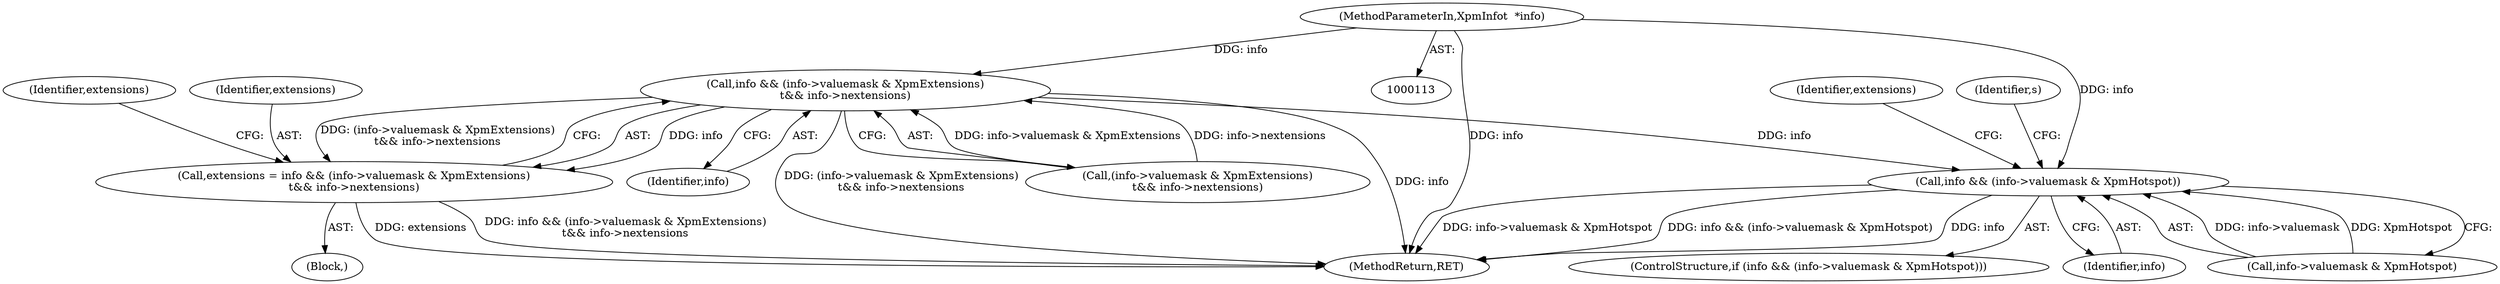 digraph "0_libXpm_d1167418f0fd02a27f617ec5afd6db053afbe185@pointer" {
"1000116" [label="(MethodParameterIn,XpmInfo\t  *info)"];
"1000153" [label="(Call,info && (info->valuemask & XpmExtensions)\n\t&& info->nextensions)"];
"1000151" [label="(Call,extensions = info && (info->valuemask & XpmExtensions)\n\t&& info->nextensions)"];
"1000250" [label="(Call,info && (info->valuemask & XpmHotspot))"];
"1000152" [label="(Identifier,extensions)"];
"1000165" [label="(Identifier,extensions)"];
"1000155" [label="(Call,(info->valuemask & XpmExtensions)\n\t&& info->nextensions)"];
"1000272" [label="(Identifier,extensions)"];
"1000259" [label="(Identifier,s)"];
"1000592" [label="(MethodReturn,RET)"];
"1000249" [label="(ControlStructure,if (info && (info->valuemask & XpmHotspot)))"];
"1000252" [label="(Call,info->valuemask & XpmHotspot)"];
"1000116" [label="(MethodParameterIn,XpmInfo\t  *info)"];
"1000250" [label="(Call,info && (info->valuemask & XpmHotspot))"];
"1000117" [label="(Block,)"];
"1000153" [label="(Call,info && (info->valuemask & XpmExtensions)\n\t&& info->nextensions)"];
"1000251" [label="(Identifier,info)"];
"1000154" [label="(Identifier,info)"];
"1000151" [label="(Call,extensions = info && (info->valuemask & XpmExtensions)\n\t&& info->nextensions)"];
"1000116" -> "1000113"  [label="AST: "];
"1000116" -> "1000592"  [label="DDG: info"];
"1000116" -> "1000153"  [label="DDG: info"];
"1000116" -> "1000250"  [label="DDG: info"];
"1000153" -> "1000151"  [label="AST: "];
"1000153" -> "1000154"  [label="CFG: "];
"1000153" -> "1000155"  [label="CFG: "];
"1000154" -> "1000153"  [label="AST: "];
"1000155" -> "1000153"  [label="AST: "];
"1000151" -> "1000153"  [label="CFG: "];
"1000153" -> "1000592"  [label="DDG: (info->valuemask & XpmExtensions)\n\t&& info->nextensions"];
"1000153" -> "1000592"  [label="DDG: info"];
"1000153" -> "1000151"  [label="DDG: info"];
"1000153" -> "1000151"  [label="DDG: (info->valuemask & XpmExtensions)\n\t&& info->nextensions"];
"1000155" -> "1000153"  [label="DDG: info->valuemask & XpmExtensions"];
"1000155" -> "1000153"  [label="DDG: info->nextensions"];
"1000153" -> "1000250"  [label="DDG: info"];
"1000151" -> "1000117"  [label="AST: "];
"1000152" -> "1000151"  [label="AST: "];
"1000165" -> "1000151"  [label="CFG: "];
"1000151" -> "1000592"  [label="DDG: extensions"];
"1000151" -> "1000592"  [label="DDG: info && (info->valuemask & XpmExtensions)\n\t&& info->nextensions"];
"1000250" -> "1000249"  [label="AST: "];
"1000250" -> "1000251"  [label="CFG: "];
"1000250" -> "1000252"  [label="CFG: "];
"1000251" -> "1000250"  [label="AST: "];
"1000252" -> "1000250"  [label="AST: "];
"1000259" -> "1000250"  [label="CFG: "];
"1000272" -> "1000250"  [label="CFG: "];
"1000250" -> "1000592"  [label="DDG: info"];
"1000250" -> "1000592"  [label="DDG: info->valuemask & XpmHotspot"];
"1000250" -> "1000592"  [label="DDG: info && (info->valuemask & XpmHotspot)"];
"1000252" -> "1000250"  [label="DDG: info->valuemask"];
"1000252" -> "1000250"  [label="DDG: XpmHotspot"];
}
